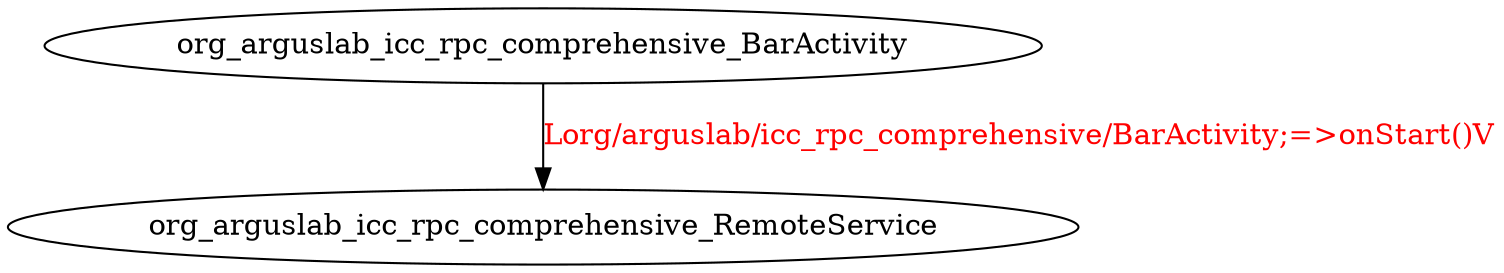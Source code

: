 digraph G {
org_arguslab_icc_rpc_comprehensive_BarActivity -> org_arguslab_icc_rpc_comprehensive_RemoteService [label="Lorg/arguslab/icc_rpc_comprehensive/BarActivity;=>onStart()V", fontcolor="red"];
}